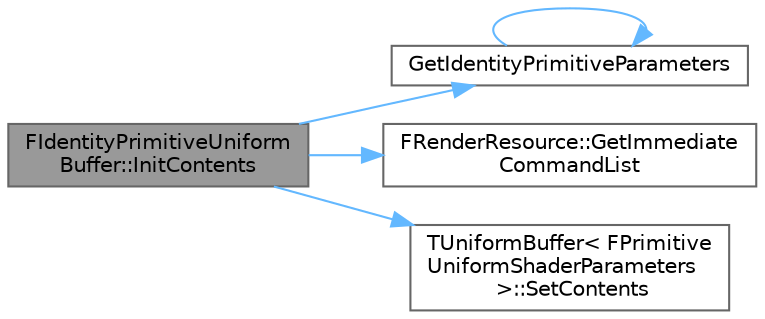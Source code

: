 digraph "FIdentityPrimitiveUniformBuffer::InitContents"
{
 // INTERACTIVE_SVG=YES
 // LATEX_PDF_SIZE
  bgcolor="transparent";
  edge [fontname=Helvetica,fontsize=10,labelfontname=Helvetica,labelfontsize=10];
  node [fontname=Helvetica,fontsize=10,shape=box,height=0.2,width=0.4];
  rankdir="LR";
  Node1 [id="Node000001",label="FIdentityPrimitiveUniform\lBuffer::InitContents",height=0.2,width=0.4,color="gray40", fillcolor="grey60", style="filled", fontcolor="black",tooltip=" "];
  Node1 -> Node2 [id="edge1_Node000001_Node000002",color="steelblue1",style="solid",tooltip=" "];
  Node2 [id="Node000002",label="GetIdentityPrimitiveParameters",height=0.2,width=0.4,color="grey40", fillcolor="white", style="filled",URL="$d9/d46/PrimitiveUniformShaderParameters_8h.html#a47fa9eff0511f6777aea99910cd6f14c",tooltip=" "];
  Node2 -> Node2 [id="edge2_Node000002_Node000002",color="steelblue1",style="solid",tooltip=" "];
  Node1 -> Node3 [id="edge3_Node000001_Node000003",color="steelblue1",style="solid",tooltip=" "];
  Node3 [id="Node000003",label="FRenderResource::GetImmediate\lCommandList",height=0.2,width=0.4,color="grey40", fillcolor="white", style="filled",URL="$d8/ddf/classFRenderResource.html#a48e7ea4172fc1e38339ea1bb0818f5e5",tooltip=" "];
  Node1 -> Node4 [id="edge4_Node000001_Node000004",color="steelblue1",style="solid",tooltip=" "];
  Node4 [id="Node000004",label="TUniformBuffer\< FPrimitive\lUniformShaderParameters\l \>::SetContents",height=0.2,width=0.4,color="grey40", fillcolor="white", style="filled",URL="$d8/de6/classTUniformBuffer.html#a5834ec70e67c6414f576aa603ad1732a",tooltip=" "];
}
